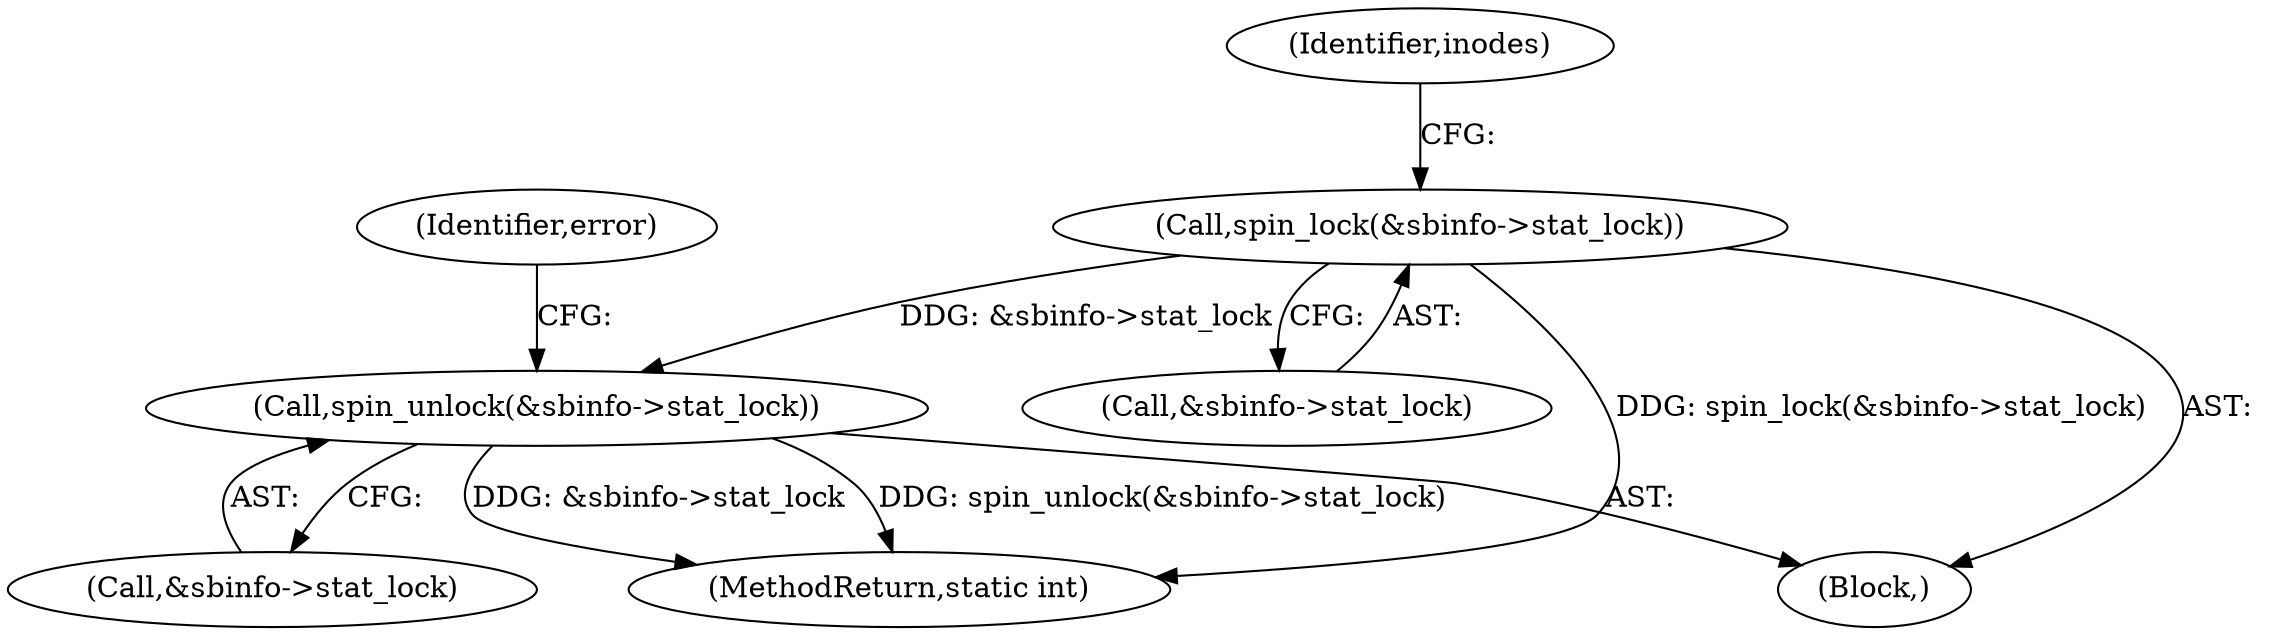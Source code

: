 digraph "0_linux_5f00110f7273f9ff04ac69a5f85bb535a4fd0987@pointer" {
"1000137" [label="(Call,spin_lock(&sbinfo->stat_lock))"];
"1000233" [label="(Call,spin_unlock(&sbinfo->stat_lock))"];
"1000137" [label="(Call,spin_lock(&sbinfo->stat_lock))"];
"1000233" [label="(Call,spin_unlock(&sbinfo->stat_lock))"];
"1000239" [label="(Identifier,error)"];
"1000240" [label="(MethodReturn,static int)"];
"1000234" [label="(Call,&sbinfo->stat_lock)"];
"1000107" [label="(Block,)"];
"1000143" [label="(Identifier,inodes)"];
"1000138" [label="(Call,&sbinfo->stat_lock)"];
"1000137" -> "1000107"  [label="AST: "];
"1000137" -> "1000138"  [label="CFG: "];
"1000138" -> "1000137"  [label="AST: "];
"1000143" -> "1000137"  [label="CFG: "];
"1000137" -> "1000240"  [label="DDG: spin_lock(&sbinfo->stat_lock)"];
"1000137" -> "1000233"  [label="DDG: &sbinfo->stat_lock"];
"1000233" -> "1000107"  [label="AST: "];
"1000233" -> "1000234"  [label="CFG: "];
"1000234" -> "1000233"  [label="AST: "];
"1000239" -> "1000233"  [label="CFG: "];
"1000233" -> "1000240"  [label="DDG: spin_unlock(&sbinfo->stat_lock)"];
"1000233" -> "1000240"  [label="DDG: &sbinfo->stat_lock"];
}
